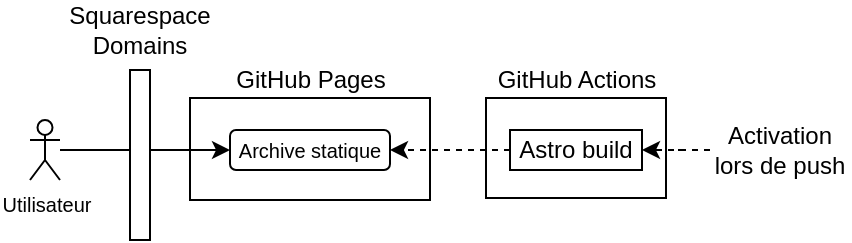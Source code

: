 <mxfile version="27.1.4">
  <diagram name="Page-1" id="-6wxAB3YJiMIXl8_KeTQ">
    <mxGraphModel dx="826" dy="441" grid="1" gridSize="10" guides="1" tooltips="1" connect="1" arrows="1" fold="1" page="1" pageScale="1" pageWidth="827" pageHeight="1169" math="0" shadow="0">
      <root>
        <mxCell id="0" />
        <mxCell id="1" parent="0" />
        <mxCell id="P57heRVRvNYTLODIQCyF-33" value="" style="rounded=0;whiteSpace=wrap;html=1;" parent="1" vertex="1">
          <mxGeometry x="328" y="79" width="90" height="50" as="geometry" />
        </mxCell>
        <mxCell id="P57heRVRvNYTLODIQCyF-12" value="" style="rounded=0;whiteSpace=wrap;html=1;" parent="1" vertex="1">
          <mxGeometry x="180" y="79" width="120" height="51" as="geometry" />
        </mxCell>
        <mxCell id="P57heRVRvNYTLODIQCyF-1" value="Archive statique" style="rounded=1;whiteSpace=wrap;html=1;fontSize=10;" parent="1" vertex="1">
          <mxGeometry x="200" y="95" width="80" height="20" as="geometry" />
        </mxCell>
        <mxCell id="P57heRVRvNYTLODIQCyF-4" style="edgeStyle=orthogonalEdgeStyle;rounded=0;orthogonalLoop=1;jettySize=auto;html=1;entryX=0;entryY=0.5;entryDx=0;entryDy=0;" parent="1" source="P57heRVRvNYTLODIQCyF-3" target="P57heRVRvNYTLODIQCyF-1" edge="1">
          <mxGeometry relative="1" as="geometry" />
        </mxCell>
        <mxCell id="P57heRVRvNYTLODIQCyF-3" value="Utilisateur" style="shape=umlActor;verticalLabelPosition=bottom;verticalAlign=top;html=1;outlineConnect=0;fontSize=10;" parent="1" vertex="1">
          <mxGeometry x="100" y="90" width="15" height="30" as="geometry" />
        </mxCell>
        <mxCell id="P57heRVRvNYTLODIQCyF-7" style="edgeStyle=orthogonalEdgeStyle;rounded=0;orthogonalLoop=1;jettySize=auto;html=1;entryX=1;entryY=0.5;entryDx=0;entryDy=0;dashed=1;" parent="1" source="P57heRVRvNYTLODIQCyF-6" target="P57heRVRvNYTLODIQCyF-1" edge="1">
          <mxGeometry relative="1" as="geometry" />
        </mxCell>
        <mxCell id="P57heRVRvNYTLODIQCyF-6" value="Astro build" style="rounded=0;whiteSpace=wrap;html=1;" parent="1" vertex="1">
          <mxGeometry x="340" y="95" width="66" height="20" as="geometry" />
        </mxCell>
        <mxCell id="P57heRVRvNYTLODIQCyF-10" value="Squarespace&lt;div&gt;Domains&lt;/div&gt;" style="text;html=1;align=center;verticalAlign=middle;whiteSpace=wrap;rounded=0;" parent="1" vertex="1">
          <mxGeometry x="115" y="30" width="80" height="30" as="geometry" />
        </mxCell>
        <mxCell id="P57heRVRvNYTLODIQCyF-15" value="GitHub Pages" style="text;html=1;align=center;verticalAlign=middle;whiteSpace=wrap;rounded=0;" parent="1" vertex="1">
          <mxGeometry x="201" y="60" width="79" height="19" as="geometry" />
        </mxCell>
        <mxCell id="P57heRVRvNYTLODIQCyF-9" value="" style="rounded=0;whiteSpace=wrap;html=1;" parent="1" vertex="1">
          <mxGeometry x="150" y="65" width="10" height="85" as="geometry" />
        </mxCell>
        <mxCell id="P57heRVRvNYTLODIQCyF-34" value="GitHub Actions" style="text;html=1;align=center;verticalAlign=middle;whiteSpace=wrap;rounded=0;" parent="1" vertex="1">
          <mxGeometry x="329.75" y="60" width="86.5" height="19" as="geometry" />
        </mxCell>
        <mxCell id="CToJCYbktN3L5Gs0NQuV-3" style="edgeStyle=orthogonalEdgeStyle;rounded=0;orthogonalLoop=1;jettySize=auto;html=1;entryX=1;entryY=0.5;entryDx=0;entryDy=0;dashed=1;" parent="1" source="CToJCYbktN3L5Gs0NQuV-2" target="P57heRVRvNYTLODIQCyF-6" edge="1">
          <mxGeometry relative="1" as="geometry" />
        </mxCell>
        <mxCell id="CToJCYbktN3L5Gs0NQuV-2" value="Activation lors de push" style="text;html=1;align=center;verticalAlign=middle;whiteSpace=wrap;rounded=0;" parent="1" vertex="1">
          <mxGeometry x="440" y="90" width="70" height="30" as="geometry" />
        </mxCell>
      </root>
    </mxGraphModel>
  </diagram>
</mxfile>
